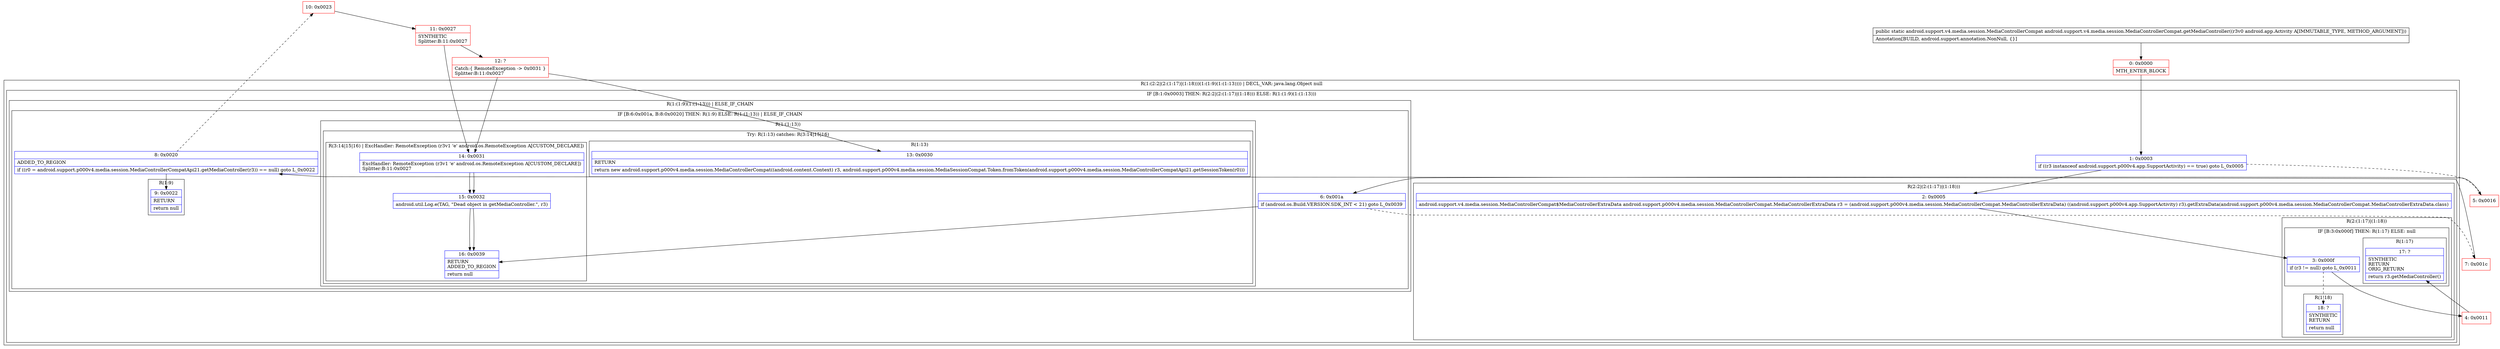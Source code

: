 digraph "CFG forandroid.support.v4.media.session.MediaControllerCompat.getMediaController(Landroid\/app\/Activity;)Landroid\/support\/v4\/media\/session\/MediaControllerCompat;" {
subgraph cluster_Region_1516158183 {
label = "R(1:(2:2|(2:(1:17)|(1:18)))(1:(1:9)(1:(1:13)))) | DECL_VAR: java.lang.Object null\l";
node [shape=record,color=blue];
subgraph cluster_IfRegion_432884282 {
label = "IF [B:1:0x0003] THEN: R(2:2|(2:(1:17)|(1:18))) ELSE: R(1:(1:9)(1:(1:13)))";
node [shape=record,color=blue];
Node_1 [shape=record,label="{1\:\ 0x0003|if ((r3 instanceof android.support.p000v4.app.SupportActivity) == true) goto L_0x0005\l}"];
subgraph cluster_Region_41794120 {
label = "R(2:2|(2:(1:17)|(1:18)))";
node [shape=record,color=blue];
Node_2 [shape=record,label="{2\:\ 0x0005|android.support.v4.media.session.MediaControllerCompat$MediaControllerExtraData android.support.p000v4.media.session.MediaControllerCompat.MediaControllerExtraData r3 = (android.support.p000v4.media.session.MediaControllerCompat.MediaControllerExtraData) ((android.support.p000v4.app.SupportActivity) r3).getExtraData(android.support.p000v4.media.session.MediaControllerCompat.MediaControllerExtraData.class)\l}"];
subgraph cluster_Region_1890963819 {
label = "R(2:(1:17)|(1:18))";
node [shape=record,color=blue];
subgraph cluster_IfRegion_1741943139 {
label = "IF [B:3:0x000f] THEN: R(1:17) ELSE: null";
node [shape=record,color=blue];
Node_3 [shape=record,label="{3\:\ 0x000f|if (r3 != null) goto L_0x0011\l}"];
subgraph cluster_Region_694406316 {
label = "R(1:17)";
node [shape=record,color=blue];
Node_17 [shape=record,label="{17\:\ ?|SYNTHETIC\lRETURN\lORIG_RETURN\l|return r3.getMediaController()\l}"];
}
}
subgraph cluster_Region_1753595978 {
label = "R(1:18)";
node [shape=record,color=blue];
Node_18 [shape=record,label="{18\:\ ?|SYNTHETIC\lRETURN\l|return null\l}"];
}
}
}
subgraph cluster_Region_1200877625 {
label = "R(1:(1:9)(1:(1:13))) | ELSE_IF_CHAIN\l";
node [shape=record,color=blue];
subgraph cluster_IfRegion_888991339 {
label = "IF [B:6:0x001a, B:8:0x0020] THEN: R(1:9) ELSE: R(1:(1:13)) | ELSE_IF_CHAIN\l";
node [shape=record,color=blue];
Node_6 [shape=record,label="{6\:\ 0x001a|if (android.os.Build.VERSION.SDK_INT \< 21) goto L_0x0039\l}"];
Node_8 [shape=record,label="{8\:\ 0x0020|ADDED_TO_REGION\l|if ((r0 = android.support.p000v4.media.session.MediaControllerCompatApi21.getMediaController(r3)) == null) goto L_0x0022\l}"];
subgraph cluster_Region_1788632854 {
label = "R(1:9)";
node [shape=record,color=blue];
Node_9 [shape=record,label="{9\:\ 0x0022|RETURN\l|return null\l}"];
}
subgraph cluster_Region_744310175 {
label = "R(1:(1:13))";
node [shape=record,color=blue];
subgraph cluster_TryCatchRegion_1947691541 {
label = "Try: R(1:13) catches: R(3:14|15|16)";
node [shape=record,color=blue];
subgraph cluster_Region_659250506 {
label = "R(1:13)";
node [shape=record,color=blue];
Node_13 [shape=record,label="{13\:\ 0x0030|RETURN\l|return new android.support.p000v4.media.session.MediaControllerCompat((android.content.Context) r3, android.support.p000v4.media.session.MediaSessionCompat.Token.fromToken(android.support.p000v4.media.session.MediaControllerCompatApi21.getSessionToken(r0)))\l}"];
}
subgraph cluster_Region_799523418 {
label = "R(3:14|15|16) | ExcHandler: RemoteException (r3v1 'e' android.os.RemoteException A[CUSTOM_DECLARE])\l";
node [shape=record,color=blue];
Node_14 [shape=record,label="{14\:\ 0x0031|ExcHandler: RemoteException (r3v1 'e' android.os.RemoteException A[CUSTOM_DECLARE])\lSplitter:B:11:0x0027\l}"];
Node_15 [shape=record,label="{15\:\ 0x0032|android.util.Log.e(TAG, \"Dead object in getMediaController.\", r3)\l}"];
Node_16 [shape=record,label="{16\:\ 0x0039|RETURN\lADDED_TO_REGION\l|return null\l}"];
}
}
}
}
}
}
}
subgraph cluster_Region_799523418 {
label = "R(3:14|15|16) | ExcHandler: RemoteException (r3v1 'e' android.os.RemoteException A[CUSTOM_DECLARE])\l";
node [shape=record,color=blue];
Node_14 [shape=record,label="{14\:\ 0x0031|ExcHandler: RemoteException (r3v1 'e' android.os.RemoteException A[CUSTOM_DECLARE])\lSplitter:B:11:0x0027\l}"];
Node_15 [shape=record,label="{15\:\ 0x0032|android.util.Log.e(TAG, \"Dead object in getMediaController.\", r3)\l}"];
Node_16 [shape=record,label="{16\:\ 0x0039|RETURN\lADDED_TO_REGION\l|return null\l}"];
}
Node_0 [shape=record,color=red,label="{0\:\ 0x0000|MTH_ENTER_BLOCK\l}"];
Node_4 [shape=record,color=red,label="{4\:\ 0x0011}"];
Node_5 [shape=record,color=red,label="{5\:\ 0x0016}"];
Node_7 [shape=record,color=red,label="{7\:\ 0x001c}"];
Node_10 [shape=record,color=red,label="{10\:\ 0x0023}"];
Node_11 [shape=record,color=red,label="{11\:\ 0x0027|SYNTHETIC\lSplitter:B:11:0x0027\l}"];
Node_12 [shape=record,color=red,label="{12\:\ ?|Catch:\{ RemoteException \-\> 0x0031 \}\lSplitter:B:11:0x0027\l}"];
MethodNode[shape=record,label="{public static android.support.v4.media.session.MediaControllerCompat android.support.v4.media.session.MediaControllerCompat.getMediaController((r3v0 android.app.Activity A[IMMUTABLE_TYPE, METHOD_ARGUMENT]))  | Annotation[BUILD, android.support.annotation.NonNull, \{\}]\l}"];
MethodNode -> Node_0;
Node_1 -> Node_2;
Node_1 -> Node_5[style=dashed];
Node_2 -> Node_3;
Node_3 -> Node_4;
Node_3 -> Node_18[style=dashed];
Node_6 -> Node_7[style=dashed];
Node_6 -> Node_16;
Node_8 -> Node_9;
Node_8 -> Node_10[style=dashed];
Node_14 -> Node_15;
Node_15 -> Node_16;
Node_14 -> Node_15;
Node_15 -> Node_16;
Node_0 -> Node_1;
Node_4 -> Node_17;
Node_5 -> Node_6;
Node_7 -> Node_8;
Node_10 -> Node_11;
Node_11 -> Node_12;
Node_11 -> Node_14;
Node_12 -> Node_13;
Node_12 -> Node_14;
}

